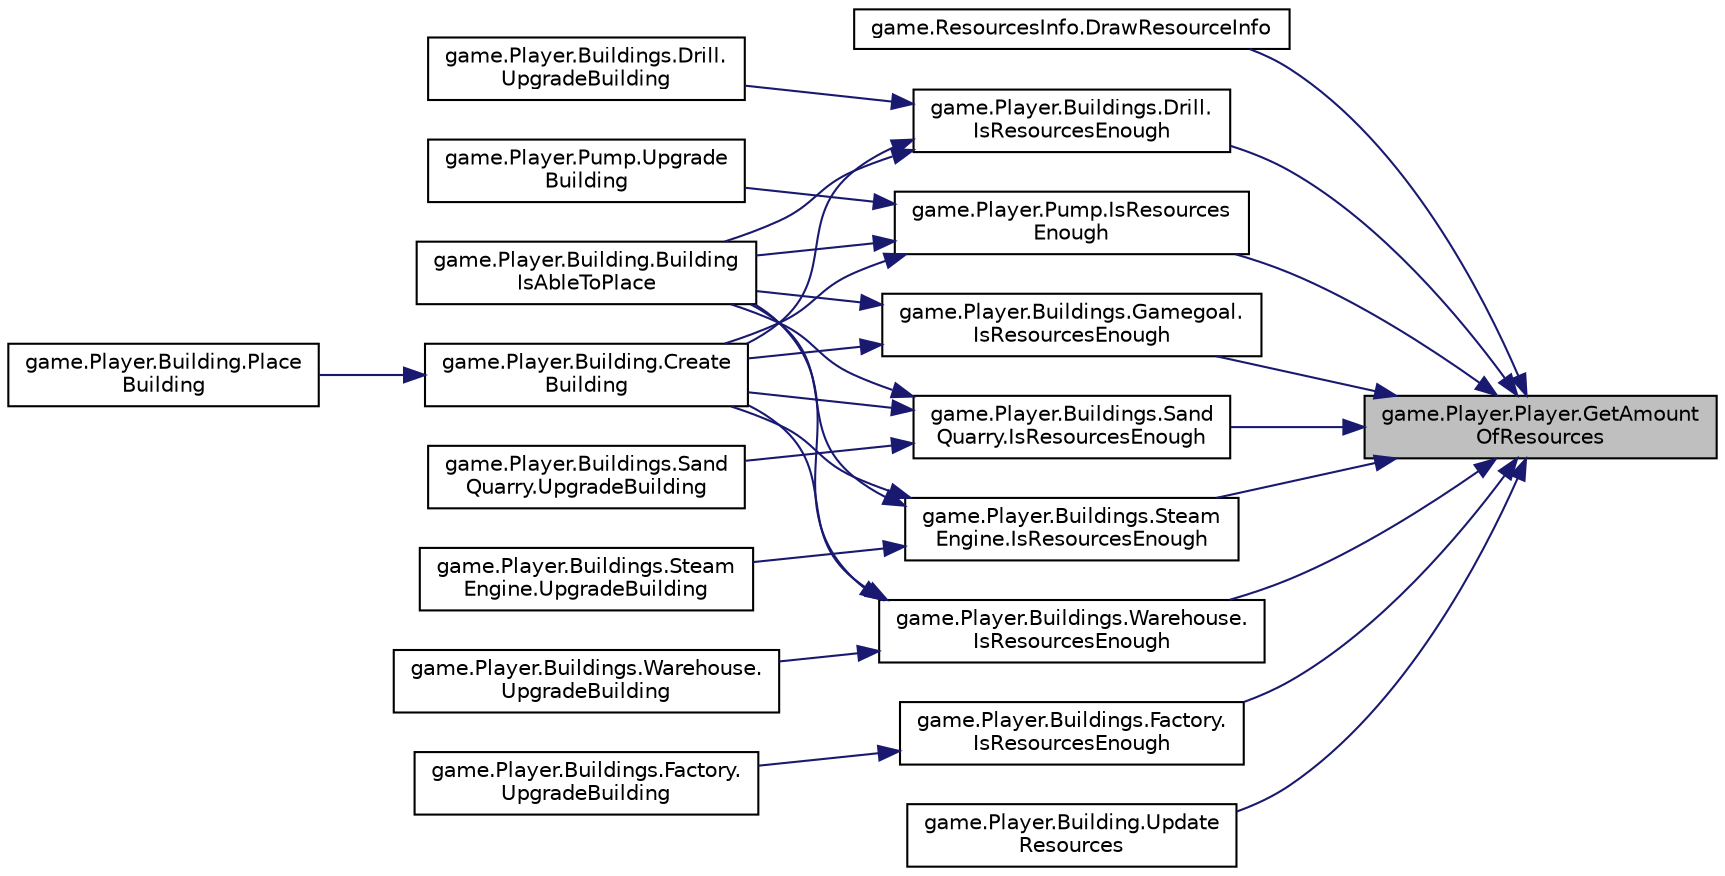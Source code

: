 digraph "game.Player.Player.GetAmountOfResources"
{
 // LATEX_PDF_SIZE
  edge [fontname="Helvetica",fontsize="10",labelfontname="Helvetica",labelfontsize="10"];
  node [fontname="Helvetica",fontsize="10",shape=record];
  rankdir="RL";
  Node1 [label="game.Player.Player.GetAmount\lOfResources",height=0.2,width=0.4,color="black", fillcolor="grey75", style="filled", fontcolor="black",tooltip="Метод возращающий кол-во ресурса."];
  Node1 -> Node2 [dir="back",color="midnightblue",fontsize="10",style="solid",fontname="Helvetica"];
  Node2 [label="game.ResourcesInfo.DrawResourceInfo",height=0.2,width=0.4,color="black", fillcolor="white", style="filled",URL="$a00156.html#ade33a55cd0faf95dd4c1096bf3775d89",tooltip="Вывод кол-ва ресурсов на графику формы."];
  Node1 -> Node3 [dir="back",color="midnightblue",fontsize="10",style="solid",fontname="Helvetica"];
  Node3 [label="game.Player.Buildings.Drill.\lIsResourcesEnough",height=0.2,width=0.4,color="black", fillcolor="white", style="filled",URL="$a00120.html#ab73a7b72cb441e5dbb576b699eda2a43",tooltip="Проверка, хватает ли ресурсов для постройки."];
  Node3 -> Node4 [dir="back",color="midnightblue",fontsize="10",style="solid",fontname="Helvetica"];
  Node4 [label="game.Player.Building.Building\lIsAbleToPlace",height=0.2,width=0.4,color="black", fillcolor="white", style="filled",URL="$a00116.html#abe6f874c0d6db9c96d10ffa751970e83",tooltip="Проверяет, соблюдены ли условия для размещения обьекта класса Building на игровой карте param mouseCo..."];
  Node3 -> Node5 [dir="back",color="midnightblue",fontsize="10",style="solid",fontname="Helvetica"];
  Node5 [label="game.Player.Building.Create\lBuilding",height=0.2,width=0.4,color="black", fillcolor="white", style="filled",URL="$a00116.html#a628d8c6d11231b2f9d0839d781605b15",tooltip="Создаёт экземпляр одного из классов: Factory, Pump, Drill, Gamegoal, Warehouse, SandQuarry,..."];
  Node5 -> Node6 [dir="back",color="midnightblue",fontsize="10",style="solid",fontname="Helvetica"];
  Node6 [label="game.Player.Building.Place\lBuilding",height=0.2,width=0.4,color="black", fillcolor="white", style="filled",URL="$a00116.html#ac7ab27e3ad701936e85fd6964ac23d04",tooltip="Размещает здание на игровой карте param mouseCoordinates - Координаты указателя мыши param pressedBut..."];
  Node3 -> Node7 [dir="back",color="midnightblue",fontsize="10",style="solid",fontname="Helvetica"];
  Node7 [label="game.Player.Buildings.Drill.\lUpgradeBuilding",height=0.2,width=0.4,color="black", fillcolor="white", style="filled",URL="$a00120.html#a5df145bbb02fe1ef2db7a12d77e86542",tooltip="Метод для проверки возможности улучшения здания. Если уровень максимальный или ресурсов не хватает,..."];
  Node1 -> Node8 [dir="back",color="midnightblue",fontsize="10",style="solid",fontname="Helvetica"];
  Node8 [label="game.Player.Buildings.Factory.\lIsResourcesEnough",height=0.2,width=0.4,color="black", fillcolor="white", style="filled",URL="$a00124.html#af7f42a39401dc11f5d68966db1a746d3",tooltip="Проверка, хватает ли ресурсов для постройки."];
  Node8 -> Node9 [dir="back",color="midnightblue",fontsize="10",style="solid",fontname="Helvetica"];
  Node9 [label="game.Player.Buildings.Factory.\lUpgradeBuilding",height=0.2,width=0.4,color="black", fillcolor="white", style="filled",URL="$a00124.html#a1e4e2ed3af2a76f3cb7e691da9783662",tooltip="Метод для проверки возможности улучшения здания. Если уровень максимальный или ресурсов не хватает,..."];
  Node1 -> Node10 [dir="back",color="midnightblue",fontsize="10",style="solid",fontname="Helvetica"];
  Node10 [label="game.Player.Buildings.Gamegoal.\lIsResourcesEnough",height=0.2,width=0.4,color="black", fillcolor="white", style="filled",URL="$a00128.html#af6b332c41127a8623d989e9e558f9bcf",tooltip="Проверка, хватает ли ресурсов для постройки."];
  Node10 -> Node4 [dir="back",color="midnightblue",fontsize="10",style="solid",fontname="Helvetica"];
  Node10 -> Node5 [dir="back",color="midnightblue",fontsize="10",style="solid",fontname="Helvetica"];
  Node1 -> Node11 [dir="back",color="midnightblue",fontsize="10",style="solid",fontname="Helvetica"];
  Node11 [label="game.Player.Pump.IsResources\lEnough",height=0.2,width=0.4,color="black", fillcolor="white", style="filled",URL="$a00132.html#ab1be344f4641520069037280f0b74906",tooltip="Проверка, хватает ли ресурсов для постройки."];
  Node11 -> Node4 [dir="back",color="midnightblue",fontsize="10",style="solid",fontname="Helvetica"];
  Node11 -> Node5 [dir="back",color="midnightblue",fontsize="10",style="solid",fontname="Helvetica"];
  Node11 -> Node12 [dir="back",color="midnightblue",fontsize="10",style="solid",fontname="Helvetica"];
  Node12 [label="game.Player.Pump.Upgrade\lBuilding",height=0.2,width=0.4,color="black", fillcolor="white", style="filled",URL="$a00132.html#af75a7133662b48d8eba2ee4dccb7c7dc",tooltip="Метод для проверки возможности улучшения здания. Если уровень максимальный или ресурсов не хватает,..."];
  Node1 -> Node13 [dir="back",color="midnightblue",fontsize="10",style="solid",fontname="Helvetica"];
  Node13 [label="game.Player.Buildings.Sand\lQuarry.IsResourcesEnough",height=0.2,width=0.4,color="black", fillcolor="white", style="filled",URL="$a00136.html#ab463ebcfb4027d9d2cd4f7ff51a99583",tooltip="Проверка, хватает ли ресурсов для постройки."];
  Node13 -> Node4 [dir="back",color="midnightblue",fontsize="10",style="solid",fontname="Helvetica"];
  Node13 -> Node5 [dir="back",color="midnightblue",fontsize="10",style="solid",fontname="Helvetica"];
  Node13 -> Node14 [dir="back",color="midnightblue",fontsize="10",style="solid",fontname="Helvetica"];
  Node14 [label="game.Player.Buildings.Sand\lQuarry.UpgradeBuilding",height=0.2,width=0.4,color="black", fillcolor="white", style="filled",URL="$a00136.html#aad51103bba68eae47653b34922c138e2",tooltip="Метод для проверки возможности улучшения здания. Если уровень максимальный или ресурсов не хватает,..."];
  Node1 -> Node15 [dir="back",color="midnightblue",fontsize="10",style="solid",fontname="Helvetica"];
  Node15 [label="game.Player.Buildings.Steam\lEngine.IsResourcesEnough",height=0.2,width=0.4,color="black", fillcolor="white", style="filled",URL="$a00140.html#a1dff6a0cf5b95a5ee8162c6fdc354de9",tooltip="Класс SteamEngine служит для переработки воды в энергию."];
  Node15 -> Node4 [dir="back",color="midnightblue",fontsize="10",style="solid",fontname="Helvetica"];
  Node15 -> Node5 [dir="back",color="midnightblue",fontsize="10",style="solid",fontname="Helvetica"];
  Node15 -> Node16 [dir="back",color="midnightblue",fontsize="10",style="solid",fontname="Helvetica"];
  Node16 [label="game.Player.Buildings.Steam\lEngine.UpgradeBuilding",height=0.2,width=0.4,color="black", fillcolor="white", style="filled",URL="$a00140.html#a0bf932f82fedb5d670b3ebe8d32c6b98",tooltip="Метод для проверки возможности улучшения здания. Если уровень максимальный или ресурсов не хватает,..."];
  Node1 -> Node17 [dir="back",color="midnightblue",fontsize="10",style="solid",fontname="Helvetica"];
  Node17 [label="game.Player.Buildings.Warehouse.\lIsResourcesEnough",height=0.2,width=0.4,color="black", fillcolor="white", style="filled",URL="$a00144.html#a0720100305c67525163b02ac739481dd",tooltip="Проверка, хватает ли ресурсов для постройки."];
  Node17 -> Node4 [dir="back",color="midnightblue",fontsize="10",style="solid",fontname="Helvetica"];
  Node17 -> Node5 [dir="back",color="midnightblue",fontsize="10",style="solid",fontname="Helvetica"];
  Node17 -> Node18 [dir="back",color="midnightblue",fontsize="10",style="solid",fontname="Helvetica"];
  Node18 [label="game.Player.Buildings.Warehouse.\lUpgradeBuilding",height=0.2,width=0.4,color="black", fillcolor="white", style="filled",URL="$a00144.html#a01c45a4c28ed4aab512e4fe67c0b5676",tooltip="Метод для проверки возможности улучшения здания. Если уровень максимальный или ресурсов не хватает,..."];
  Node1 -> Node19 [dir="back",color="midnightblue",fontsize="10",style="solid",fontname="Helvetica"];
  Node19 [label="game.Player.Building.Update\lResources",height=0.2,width=0.4,color="black", fillcolor="white", style="filled",URL="$a00116.html#aaeebbb9fe21dea89f39493bd43dcb7b5",tooltip="Обновляет ресурсы игрока"];
}
